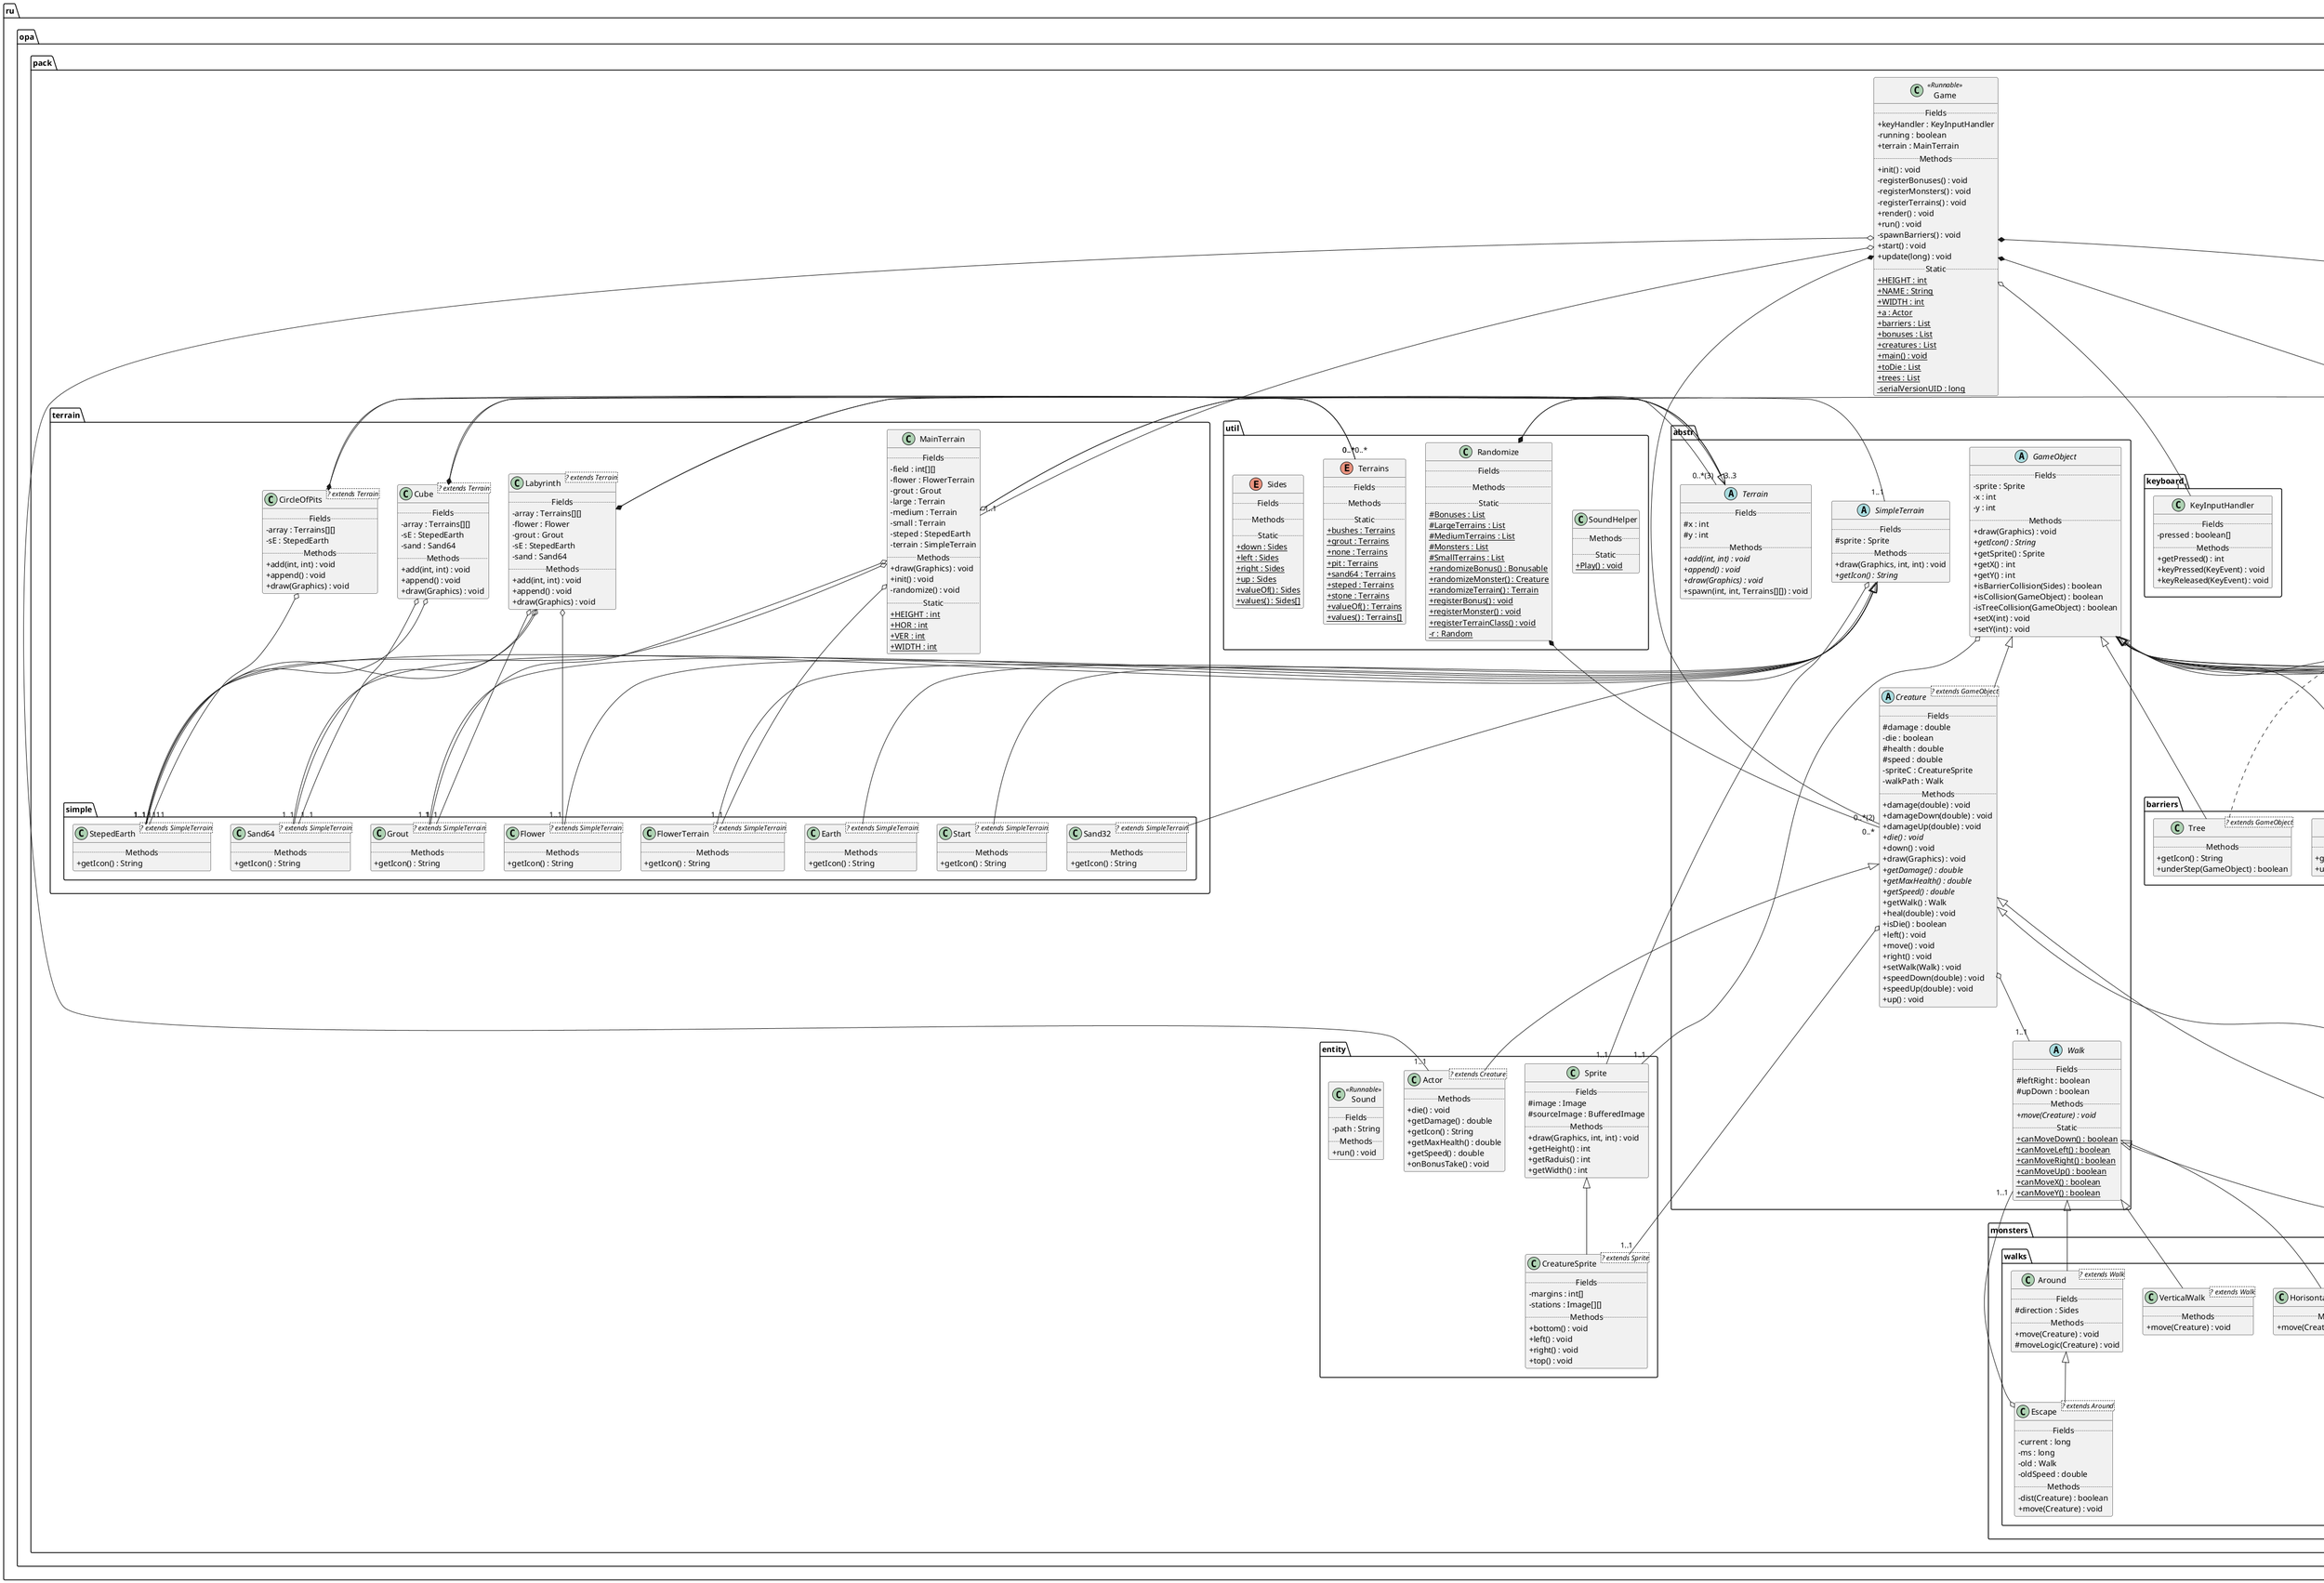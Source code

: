 @startuml
top to bottom direction
skinparam headerFontSize 30
skinparam headerFontStyle bold
skinparam classAttributeIconSize 0
scale 1.0
package ru.opa.pack {
package ru.opa.pack.abstr {
abstract class ru.opa.pack.abstr.Creature  <? extends GameObject>  {
.. Fields  ..
#damage : double
-die : boolean
#health : double
#speed : double
-spriteC : CreatureSprite
-walkPath : Walk
.. Methods ..
+damage(double) : void
+damageDown(double) : void
+damageUp(double) : void
+ {abstract} die() : void
+down() : void
+draw(Graphics) : void
+ {abstract} getDamage() : double
+ {abstract} getMaxHealth() : double
+ {abstract} getSpeed() : double
+getWalk() : Walk
+heal(double) : void
+isDie() : boolean
+left() : void
+move() : void
+right() : void
+setWalk(Walk) : void
+speedDown(double) : void
+speedUp(double) : void
+up() : void
}
abstract class ru.opa.pack.abstr.Terrain  {
.. Fields  ..
#x : int
#y : int
.. Methods ..
+ {abstract} add(int, int) : void
+ {abstract} append() : void
+ {abstract} draw(Graphics) : void
+spawn(int, int, Terrains[][]) : void
}
abstract class ru.opa.pack.abstr.Walk  {
.. Fields  ..
#leftRight : boolean
#upDown : boolean
.. Methods ..
+ {abstract} move(Creature) : void
.. Static ..
+ {static} canMoveDown() : boolean
+ {static} canMoveLeft() : boolean
+ {static} canMoveRight() : boolean
+ {static} canMoveUp() : boolean
+ {static} canMoveX() : boolean
+ {static} canMoveY() : boolean
}
abstract class ru.opa.pack.abstr.SimpleTerrain  {
.. Fields  ..
#sprite : Sprite
.. Methods ..
+draw(Graphics, int, int) : void
+ {abstract} getIcon() : String
}
abstract class ru.opa.pack.abstr.GameObject  {
.. Fields  ..
-sprite : Sprite
-x : int
-y : int
.. Methods ..
+draw(Graphics) : void
+ {abstract} getIcon() : String
+getSprite() : Sprite
+getX() : int
+getY() : int
+isBarrierCollision(Sides) : boolean
+isCollision(GameObject) : boolean
-isTreeCollision(GameObject) : boolean
+setX(int) : void
+setY(int) : void
}

}
package ru.opa.pack.api {
interface ru.opa.pack.api.Barrierable  {
.. Methods ..
+ {abstract} underStep(GameObject) : boolean
}
interface ru.opa.pack.api.Monsterable  {
.. Methods ..
+ {abstract} actorAttack(Actor) : void
}
interface ru.opa.pack.api.Bonusable  {
.. Methods ..
+ {abstract} takeIt(Actor) : void
}

}
package ru.opa.pack.barriers {
class ru.opa.pack.barriers.Stone <? extends GameObject>  {
.. Methods ..
+getIcon() : String
+underStep(GameObject) : boolean
}
class ru.opa.pack.barriers.Tree <? extends GameObject>  {
.. Methods ..
+getIcon() : String
+underStep(GameObject) : boolean
}
class ru.opa.pack.barriers.Bushes <? extends GameObject>  {
.. Methods ..
+getIcon() : String
+underStep(GameObject) : boolean
}
class ru.opa.pack.barriers.Pit <? extends GameObject>  {
.. Methods ..
+getIcon() : String
+underStep(GameObject) : boolean
}

}
package ru.opa.pack.bonuses {
class ru.opa.pack.bonuses.Melon <? extends GameObject>  {
.. Methods ..
+getIcon() : String
+takeIt(Actor) : void
}
class ru.opa.pack.bonuses.Peach <? extends GameObject>  {
.. Methods ..
+getIcon() : String
+takeIt(Actor) : void
}
class ru.opa.pack.bonuses.Pear <? extends GameObject>  {
.. Methods ..
+getIcon() : String
+takeIt(Actor) : void
}
class ru.opa.pack.bonuses.Berry <? extends GameObject>  {
.. Methods ..
+getIcon() : String
+takeIt(Actor) : void
}
class ru.opa.pack.bonuses.Cherry <? extends GameObject>  {
.. Methods ..
+getIcon() : String
+takeIt(Actor) : void
}
class ru.opa.pack.bonuses.Apple <? extends GameObject>  {
.. Methods ..
+getIcon() : String
+takeIt(Actor) : void
}
class ru.opa.pack.bonuses.Banana <? extends GameObject>  {
.. Methods ..
+getIcon() : String
+takeIt(Actor) : void
}
class ru.opa.pack.bonuses.Lemon <? extends GameObject>  {
.. Methods ..
+getIcon() : String
+takeIt(Actor) : void
}

}
package ru.opa.pack.entity {
class ru.opa.pack.entity.CreatureSprite <? extends Sprite>  {
.. Fields  ..
-margins : int[]
-stations : Image[][]
.. Methods ..
+bottom() : void
+left() : void
+right() : void
+top() : void
}
class ru.opa.pack.entity.Actor <? extends Creature>  {
.. Methods ..
+die() : void
+getDamage() : double
+getIcon() : String
+getMaxHealth() : double
+getSpeed() : double
+onBonusTake() : void
}
class ru.opa.pack.entity.Sprite {
.. Fields  ..
#image : Image
#sourceImage : BufferedImage
.. Methods ..
+draw(Graphics, int, int) : void
+getHeight() : int
+getRaduis() : int
+getWidth() : int
}
class ru.opa.pack.entity.Sound <<Runnable>>  {
.. Fields  ..
-path : String
.. Methods ..
+run() : void
}

}
package ru.opa.pack.keyboard {
class ru.opa.pack.keyboard.KeyInputHandler {
.. Fields  ..
-pressed : boolean[]
.. Methods ..
+getPressed() : int
+keyPressed(KeyEvent) : void
+keyReleased(KeyEvent) : void
}

}
package ru.opa.pack.monsters {
package ru.opa.pack.monsters.walks {
class ru.opa.pack.monsters.walks.Escape <? extends Around>  {
.. Fields  ..
-current : long
-ms : long
-old : Walk
-oldSpeed : double
.. Methods ..
-dist(Creature) : boolean
+move(Creature) : void
}
class ru.opa.pack.monsters.walks.Hold <? extends Walk>  {
.. Methods ..
+move(Creature) : void
}
class ru.opa.pack.monsters.walks.HorisontalWalk <? extends Walk>  {
.. Methods ..
+move(Creature) : void
}
class ru.opa.pack.monsters.walks.VerticalWalk <? extends Walk>  {
.. Methods ..
+move(Creature) : void
}
class ru.opa.pack.monsters.walks.Around <? extends Walk>  {
.. Fields  ..
#direction : Sides
.. Methods ..
+move(Creature) : void
#moveLogic(Creature) : void
}

}
class ru.opa.pack.monsters.Bull <? extends Creature>  {
.. Methods ..
+actorAttack(Actor) : void
+die() : void
+getDamage() : double
+getIcon() : String
+getMaxHealth() : double
+getSpeed() : double
}
class ru.opa.pack.monsters.Opossum <? extends Rat>  {
.. Methods ..
+getDamage() : double
+getIcon() : String
+getSpeed() : double
}
class ru.opa.pack.monsters.Rat <? extends Creature>  {
.. Methods ..
+actorAttack(Actor) : void
+die() : void
+getDamage() : double
+getIcon() : String
+getMaxHealth() : double
+getSpeed() : double
}

}
package ru.opa.pack.terrain {
package ru.opa.pack.terrain.simple {
class ru.opa.pack.terrain.simple.Grout <? extends SimpleTerrain>  {
.. Methods ..
+getIcon() : String
}
class ru.opa.pack.terrain.simple.Sand64 <? extends SimpleTerrain>  {
.. Methods ..
+getIcon() : String
}
class ru.opa.pack.terrain.simple.Sand32 <? extends SimpleTerrain>  {
.. Methods ..
+getIcon() : String
}
class ru.opa.pack.terrain.simple.StepedEarth <? extends SimpleTerrain>  {
.. Methods ..
+getIcon() : String
}
class ru.opa.pack.terrain.simple.Start <? extends SimpleTerrain>  {
.. Methods ..
+getIcon() : String
}
class ru.opa.pack.terrain.simple.Flower <? extends SimpleTerrain>  {
.. Methods ..
+getIcon() : String
}
class ru.opa.pack.terrain.simple.Earth <? extends SimpleTerrain>  {
.. Methods ..
+getIcon() : String
}
class ru.opa.pack.terrain.simple.FlowerTerrain <? extends SimpleTerrain>  {
.. Methods ..
+getIcon() : String
}

}
class ru.opa.pack.terrain.Labyrinth <? extends Terrain>  {
.. Fields  ..
-array : Terrains[][]
-flower : Flower
-grout : Grout
-sE : StepedEarth
-sand : Sand64
.. Methods ..
+add(int, int) : void
+append() : void
+draw(Graphics) : void
}
class ru.opa.pack.terrain.CircleOfPits <? extends Terrain>  {
.. Fields  ..
-array : Terrains[][]
-sE : StepedEarth
.. Methods ..
+add(int, int) : void
+append() : void
+draw(Graphics) : void
}
class ru.opa.pack.terrain.MainTerrain {
.. Fields  ..
-field : int[][]
-flower : FlowerTerrain
-grout : Grout
-large : Terrain
-medium : Terrain
-small : Terrain
-steped : StepedEarth
-terrain : SimpleTerrain
.. Methods ..
+draw(Graphics) : void
+init() : void
-randomize() : void
.. Static ..
+ {static} HEIGHT : int
+ {static} HOR : int
+ {static} VER : int
+ {static} WIDTH : int
}
class ru.opa.pack.terrain.Cube <? extends Terrain>  {
.. Fields  ..
-array : Terrains[][]
-sE : StepedEarth
-sand : Sand64
.. Methods ..
+add(int, int) : void
+append() : void
+draw(Graphics) : void
}

}
package ru.opa.pack.util {
class ru.opa.pack.util.SoundHelper {
.. Methods ..
.. Static ..
+ {static} Play() : void
}
enum ru.opa.pack.util.Terrains  {
.. Fields  ..
.. Methods ..
.. Static ..
+ {static} bushes : Terrains
+ {static} grout : Terrains
+ {static} none : Terrains
+ {static} pit : Terrains
+ {static} sand64 : Terrains
+ {static} steped : Terrains
+ {static} stone : Terrains
+ {static} valueOf() : Terrains
+ {static} values() : Terrains[]
}
class ru.opa.pack.util.Randomize {
.. Fields  ..
.. Methods ..
.. Static ..
# {static} Bonuses : List
# {static} LargeTerrains : List
# {static} MediumTerrains : List
# {static} Monsters : List
# {static} SmallTerrains : List
+ {static} randomizeBonus() : Bonusable
+ {static} randomizeMonster() : Creature
+ {static} randomizeTerrain() : Terrain
+ {static} registerBonus() : void
+ {static} registerMonster() : void
+ {static} registerTerrainClass() : void
- {static} r : Random
}
enum ru.opa.pack.util.Sides  {
.. Fields  ..
.. Methods ..
.. Static ..
+ {static} down : Sides
+ {static} left : Sides
+ {static} right : Sides
+ {static} up : Sides
+ {static} valueOf() : Sides
+ {static} values() : Sides[]
}

}
class ru.opa.pack.Game <<Runnable>>  {
.. Fields  ..
+keyHandler : KeyInputHandler
-running : boolean
+terrain : MainTerrain
.. Methods ..
+init() : void
-registerBonuses() : void
-registerMonsters() : void
-registerTerrains() : void
+render() : void
+run() : void
-spawnBarriers() : void
+start() : void
+update(long) : void
.. Static ..
+ {static} HEIGHT : int
+ {static} NAME : String
+ {static} WIDTH : int
+ {static} a : Actor
+ {static} barriers : List
+ {static} bonuses : List
+ {static} creatures : List
+ {static} main() : void
+ {static} toDie : List
+ {static} trees : List
- {static} serialVersionUID : long
}

}
ru.opa.pack.entity.Sprite <|-- ru.opa.pack.entity.CreatureSprite
ru.opa.pack.abstr.GameObject <|-- ru.opa.pack.bonuses.Melon
ru.opa.pack.api.Bonusable <|.. ru.opa.pack.bonuses.Melon
ru.opa.pack.abstr.GameObject <|-- ru.opa.pack.barriers.Stone
ru.opa.pack.api.Barrierable <|.. ru.opa.pack.barriers.Stone
ru.opa.pack.abstr.GameObject <|-- ru.opa.pack.bonuses.Peach
ru.opa.pack.api.Bonusable <|.. ru.opa.pack.bonuses.Peach
ru.opa.pack.abstr.Terrain <|-- ru.opa.pack.terrain.Labyrinth
ru.opa.pack.terrain.Labyrinth o-- "1..1" ru.opa.pack.terrain.simple.StepedEarth
ru.opa.pack.terrain.Labyrinth o-- "1..1" ru.opa.pack.terrain.simple.Sand64
ru.opa.pack.terrain.Labyrinth o-- "1..1" ru.opa.pack.terrain.simple.Grout
ru.opa.pack.terrain.Labyrinth o-- "1..1" ru.opa.pack.terrain.simple.Flower
ru.opa.pack.terrain.Labyrinth *-- "0..*" ru.opa.pack.util.Terrains
ru.opa.pack.abstr.SimpleTerrain <|-- ru.opa.pack.terrain.simple.Grout
ru.opa.pack.abstr.SimpleTerrain <|-- ru.opa.pack.terrain.simple.Sand64
ru.opa.pack.abstr.SimpleTerrain <|-- ru.opa.pack.terrain.simple.Sand32
ru.opa.pack.monsters.walks.Around <|-- ru.opa.pack.monsters.walks.Escape
ru.opa.pack.monsters.walks.Escape o-- "1..1" ru.opa.pack.abstr.Walk
ru.opa.pack.abstr.Creature <|-- ru.opa.pack.monsters.Bull
ru.opa.pack.api.Monsterable <|.. ru.opa.pack.monsters.Bull
ru.opa.pack.abstr.Walk <|-- ru.opa.pack.monsters.walks.Hold
ru.opa.pack.abstr.GameObject <|-- ru.opa.pack.bonuses.Pear
ru.opa.pack.api.Bonusable <|.. ru.opa.pack.bonuses.Pear
ru.opa.pack.abstr.GameObject <|-- ru.opa.pack.bonuses.Berry
ru.opa.pack.api.Bonusable <|.. ru.opa.pack.bonuses.Berry
ru.opa.pack.abstr.Walk <|-- ru.opa.pack.monsters.walks.HorisontalWalk
ru.opa.pack.abstr.SimpleTerrain <|-- ru.opa.pack.terrain.simple.StepedEarth
ru.opa.pack.abstr.Walk <|-- ru.opa.pack.monsters.walks.VerticalWalk
ru.opa.pack.abstr.GameObject <|-- ru.opa.pack.abstr.Creature
ru.opa.pack.abstr.Creature o-- "1..1" ru.opa.pack.entity.CreatureSprite
ru.opa.pack.abstr.Creature o-- "1..1" ru.opa.pack.abstr.Walk
ru.opa.pack.abstr.GameObject <|-- ru.opa.pack.bonuses.Cherry
ru.opa.pack.api.Bonusable <|.. ru.opa.pack.bonuses.Cherry
ru.opa.pack.abstr.Terrain <|-- ru.opa.pack.terrain.CircleOfPits
ru.opa.pack.terrain.CircleOfPits o-- "1..1" ru.opa.pack.terrain.simple.StepedEarth
ru.opa.pack.terrain.CircleOfPits *-- "0..*" ru.opa.pack.util.Terrains
ru.opa.pack.terrain.MainTerrain o-- "1..1" ru.opa.pack.abstr.SimpleTerrain
ru.opa.pack.terrain.MainTerrain o-- "1..1" ru.opa.pack.terrain.simple.Grout
ru.opa.pack.terrain.MainTerrain o-- "1..1" ru.opa.pack.terrain.simple.FlowerTerrain
ru.opa.pack.terrain.MainTerrain o-- "1..1" ru.opa.pack.terrain.simple.StepedEarth
ru.opa.pack.abstr.SimpleTerrain <|-- ru.opa.pack.terrain.simple.Start
ru.opa.pack.abstr.GameObject <|-- ru.opa.pack.bonuses.Apple
ru.opa.pack.api.Bonusable <|.. ru.opa.pack.bonuses.Apple
ru.opa.pack.abstr.Creature <|-- ru.opa.pack.entity.Actor
ru.opa.pack.abstr.Terrain <|-- ru.opa.pack.terrain.Cube
ru.opa.pack.terrain.Cube o-- "1..1" ru.opa.pack.terrain.simple.StepedEarth
ru.opa.pack.terrain.Cube o-- "1..1" ru.opa.pack.terrain.simple.Sand64
ru.opa.pack.terrain.Cube *-- "0..*" ru.opa.pack.util.Terrains
ru.opa.pack.abstr.GameObject <|-- ru.opa.pack.barriers.Tree
ru.opa.pack.api.Barrierable <|.. ru.opa.pack.barriers.Tree
ru.opa.pack.Game o-- "1..1" ru.opa.pack.terrain.MainTerrain
ru.opa.pack.Game o-- "1..1" ru.opa.pack.keyboard.KeyInputHandler
ru.opa.pack.Game *-- "0..*" ru.opa.pack.api.Bonusable
ru.opa.pack.Game o-- "1..1" ru.opa.pack.entity.Actor
ru.opa.pack.abstr.GameObject <|-- ru.opa.pack.barriers.Bushes
ru.opa.pack.api.Barrierable <|.. ru.opa.pack.barriers.Bushes
ru.opa.pack.abstr.SimpleTerrain <|-- ru.opa.pack.terrain.simple.Flower
ru.opa.pack.monsters.Rat <|-- ru.opa.pack.monsters.Opossum
ru.opa.pack.abstr.SimpleTerrain <|-- ru.opa.pack.terrain.simple.Earth
ru.opa.pack.abstr.SimpleTerrain o-- "1..1" ru.opa.pack.entity.Sprite
ru.opa.pack.util.Randomize *-- "0..*" ru.opa.pack.api.Bonusable
ru.opa.pack.util.Randomize *-- "0..*" ru.opa.pack.abstr.Creature
ru.opa.pack.abstr.Creature <|-- ru.opa.pack.monsters.Rat
ru.opa.pack.api.Monsterable <|.. ru.opa.pack.monsters.Rat
ru.opa.pack.abstr.GameObject o-- "1..1" ru.opa.pack.entity.Sprite
ru.opa.pack.abstr.GameObject <|-- ru.opa.pack.bonuses.Banana
ru.opa.pack.api.Bonusable <|.. ru.opa.pack.bonuses.Banana
ru.opa.pack.abstr.GameObject <|-- ru.opa.pack.bonuses.Lemon
ru.opa.pack.api.Bonusable <|.. ru.opa.pack.bonuses.Lemon
ru.opa.pack.abstr.SimpleTerrain <|-- ru.opa.pack.terrain.simple.FlowerTerrain
ru.opa.pack.abstr.Walk <|-- ru.opa.pack.monsters.walks.Around
ru.opa.pack.abstr.GameObject <|-- ru.opa.pack.barriers.Pit
ru.opa.pack.api.Barrierable <|.. ru.opa.pack.barriers.Pit
ru.opa.pack.terrain.MainTerrain o-- "3..3" ru.opa.pack.abstr.Terrain
ru.opa.pack.Game *-- "0..*(2)" ru.opa.pack.abstr.Creature
ru.opa.pack.Game *-- "0..*(2)" ru.opa.pack.api.Barrierable
ru.opa.pack.util.Randomize *-- "0..*(3)" ru.opa.pack.abstr.Terrain
@enduml
